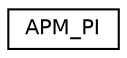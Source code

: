 digraph "Graphical Class Hierarchy"
{
 // INTERACTIVE_SVG=YES
  edge [fontname="Helvetica",fontsize="10",labelfontname="Helvetica",labelfontsize="10"];
  node [fontname="Helvetica",fontsize="10",shape=record];
  rankdir="LR";
  Node1 [label="APM_PI",height=0.2,width=0.4,color="black", fillcolor="white", style="filled",URL="$classAPM__PI.html",tooltip="Object managing one PI control. "];
}
